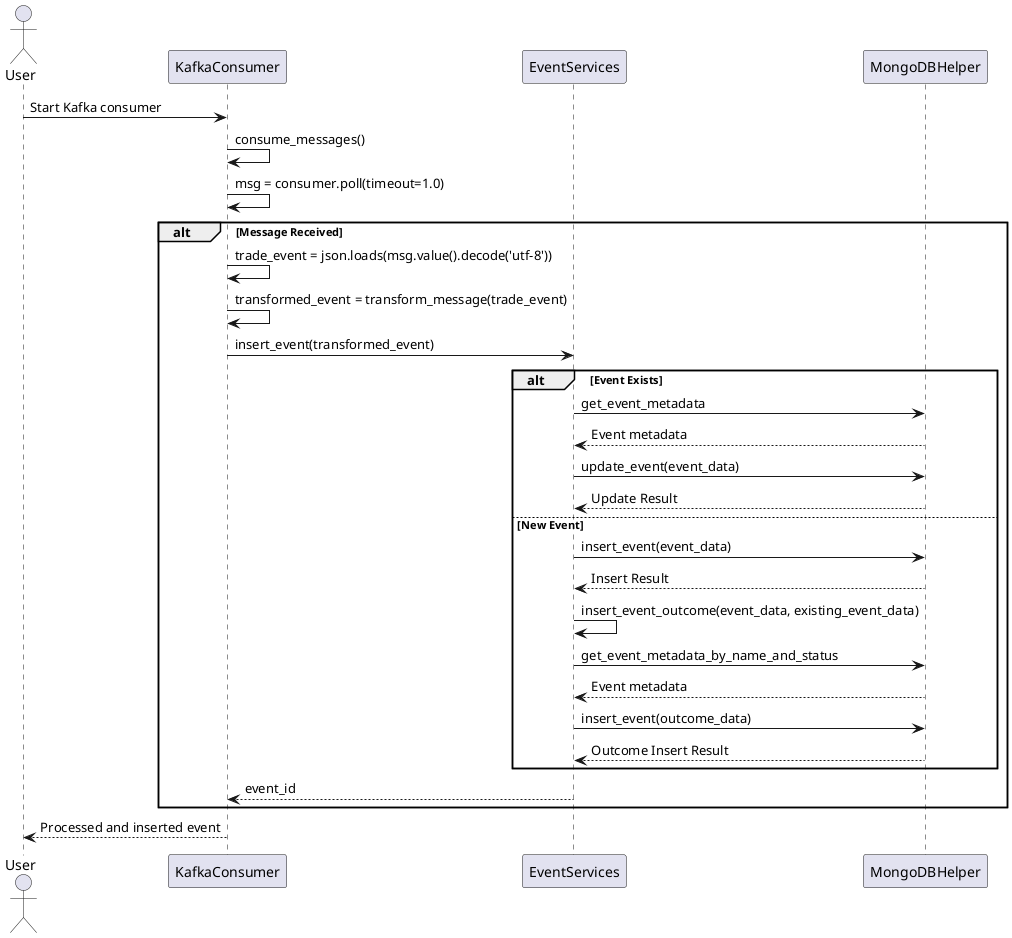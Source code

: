@startuml
actor User
participant KafkaConsumer
participant EventServices
participant MongoDBHelper

User -> KafkaConsumer: Start Kafka consumer
KafkaConsumer -> KafkaConsumer: consume_messages()
KafkaConsumer -> KafkaConsumer: msg = consumer.poll(timeout=1.0)
alt Message Received
    KafkaConsumer -> KafkaConsumer: trade_event = json.loads(msg.value().decode('utf-8'))
    KafkaConsumer -> KafkaConsumer: transformed_event = transform_message(trade_event)
    KafkaConsumer -> EventServices: insert_event(transformed_event)
    alt Event Exists
        EventServices -> MongoDBHelper: get_event_metadata
        MongoDBHelper --> EventServices: Event metadata
        EventServices -> MongoDBHelper: update_event(event_data)
        MongoDBHelper --> EventServices: Update Result
    else New Event
        EventServices -> MongoDBHelper: insert_event(event_data)
        MongoDBHelper --> EventServices: Insert Result
        EventServices -> EventServices: insert_event_outcome(event_data, existing_event_data)
        EventServices -> MongoDBHelper: get_event_metadata_by_name_and_status
        MongoDBHelper --> EventServices: Event metadata
        EventServices -> MongoDBHelper: insert_event(outcome_data)
        MongoDBHelper --> EventServices: Outcome Insert Result
    end
    EventServices --> KafkaConsumer: event_id
end
KafkaConsumer --> User: Processed and inserted event
@enduml

